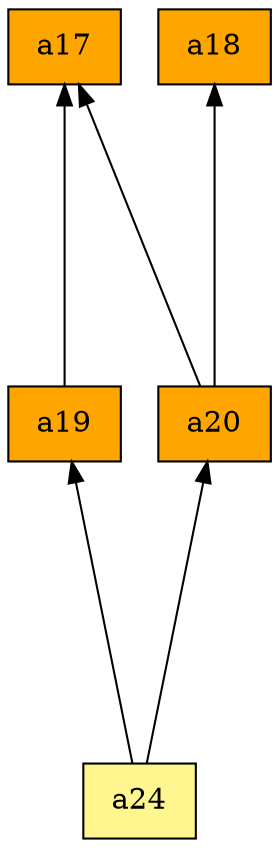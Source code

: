 digraph G {
rankdir=BT;ranksep="2.0";
"a19" [shape=record,fillcolor=orange,style=filled,label="{a19}"];
"a24" [shape=record,fillcolor=khaki1,style=filled,label="{a24}"];
"a18" [shape=record,fillcolor=orange,style=filled,label="{a18}"];
"a20" [shape=record,fillcolor=orange,style=filled,label="{a20}"];
"a17" [shape=record,fillcolor=orange,style=filled,label="{a17}"];
"a19" -> "a17"
"a24" -> "a19"
"a24" -> "a20"
"a20" -> "a18"
"a20" -> "a17"
}